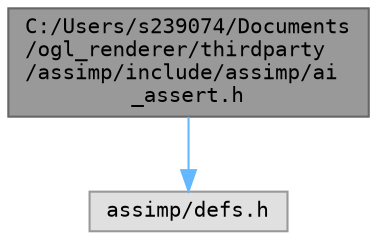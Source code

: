 digraph "C:/Users/s239074/Documents/ogl_renderer/thirdparty/assimp/include/assimp/ai_assert.h"
{
 // LATEX_PDF_SIZE
  bgcolor="transparent";
  edge [fontname=Terminal,fontsize=10,labelfontname=Helvetica,labelfontsize=10];
  node [fontname=Terminal,fontsize=10,shape=box,height=0.2,width=0.4];
  Node1 [label="C:/Users/s239074/Documents\l/ogl_renderer/thirdparty\l/assimp/include/assimp/ai\l_assert.h",height=0.2,width=0.4,color="gray40", fillcolor="grey60", style="filled", fontcolor="black",tooltip="Declares the assimp-specific assertion handler."];
  Node1 -> Node2 [color="steelblue1",style="solid"];
  Node2 [label="assimp/defs.h",height=0.2,width=0.4,color="grey60", fillcolor="#E0E0E0", style="filled",tooltip=" "];
}
